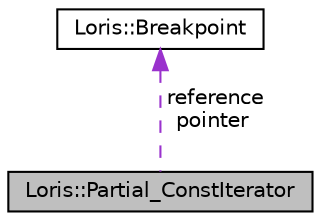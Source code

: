 digraph "Loris::Partial_ConstIterator"
{
 // LATEX_PDF_SIZE
  edge [fontname="Helvetica",fontsize="10",labelfontname="Helvetica",labelfontsize="10"];
  node [fontname="Helvetica",fontsize="10",shape=record];
  Node1 [label="Loris::Partial_ConstIterator",height=0.2,width=0.4,color="black", fillcolor="grey75", style="filled", fontcolor="black",tooltip=" "];
  Node2 -> Node1 [dir="back",color="darkorchid3",fontsize="10",style="dashed",label=" reference\npointer" ,fontname="Helvetica"];
  Node2 [label="Loris::Breakpoint",height=0.2,width=0.4,color="black", fillcolor="white", style="filled",URL="$a00119.html",tooltip=" "];
}
